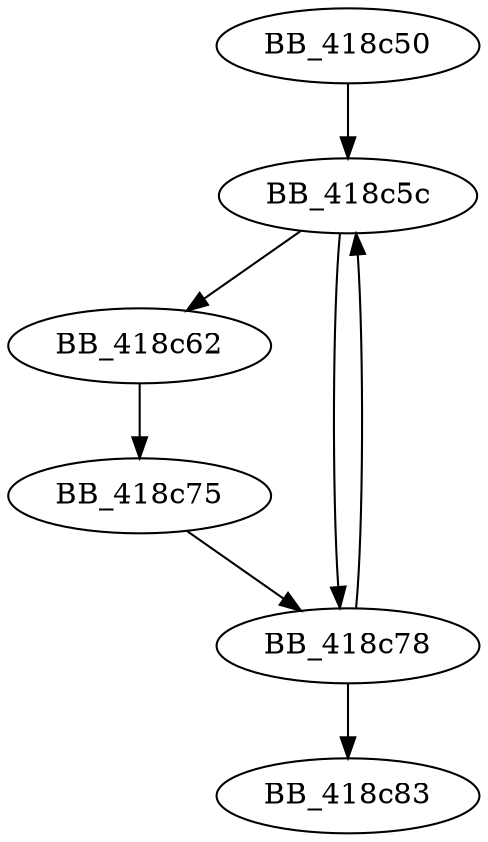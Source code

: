DiGraph __mtinitlocks{
BB_418c50->BB_418c5c
BB_418c5c->BB_418c62
BB_418c5c->BB_418c78
BB_418c62->BB_418c75
BB_418c75->BB_418c78
BB_418c78->BB_418c5c
BB_418c78->BB_418c83
}
